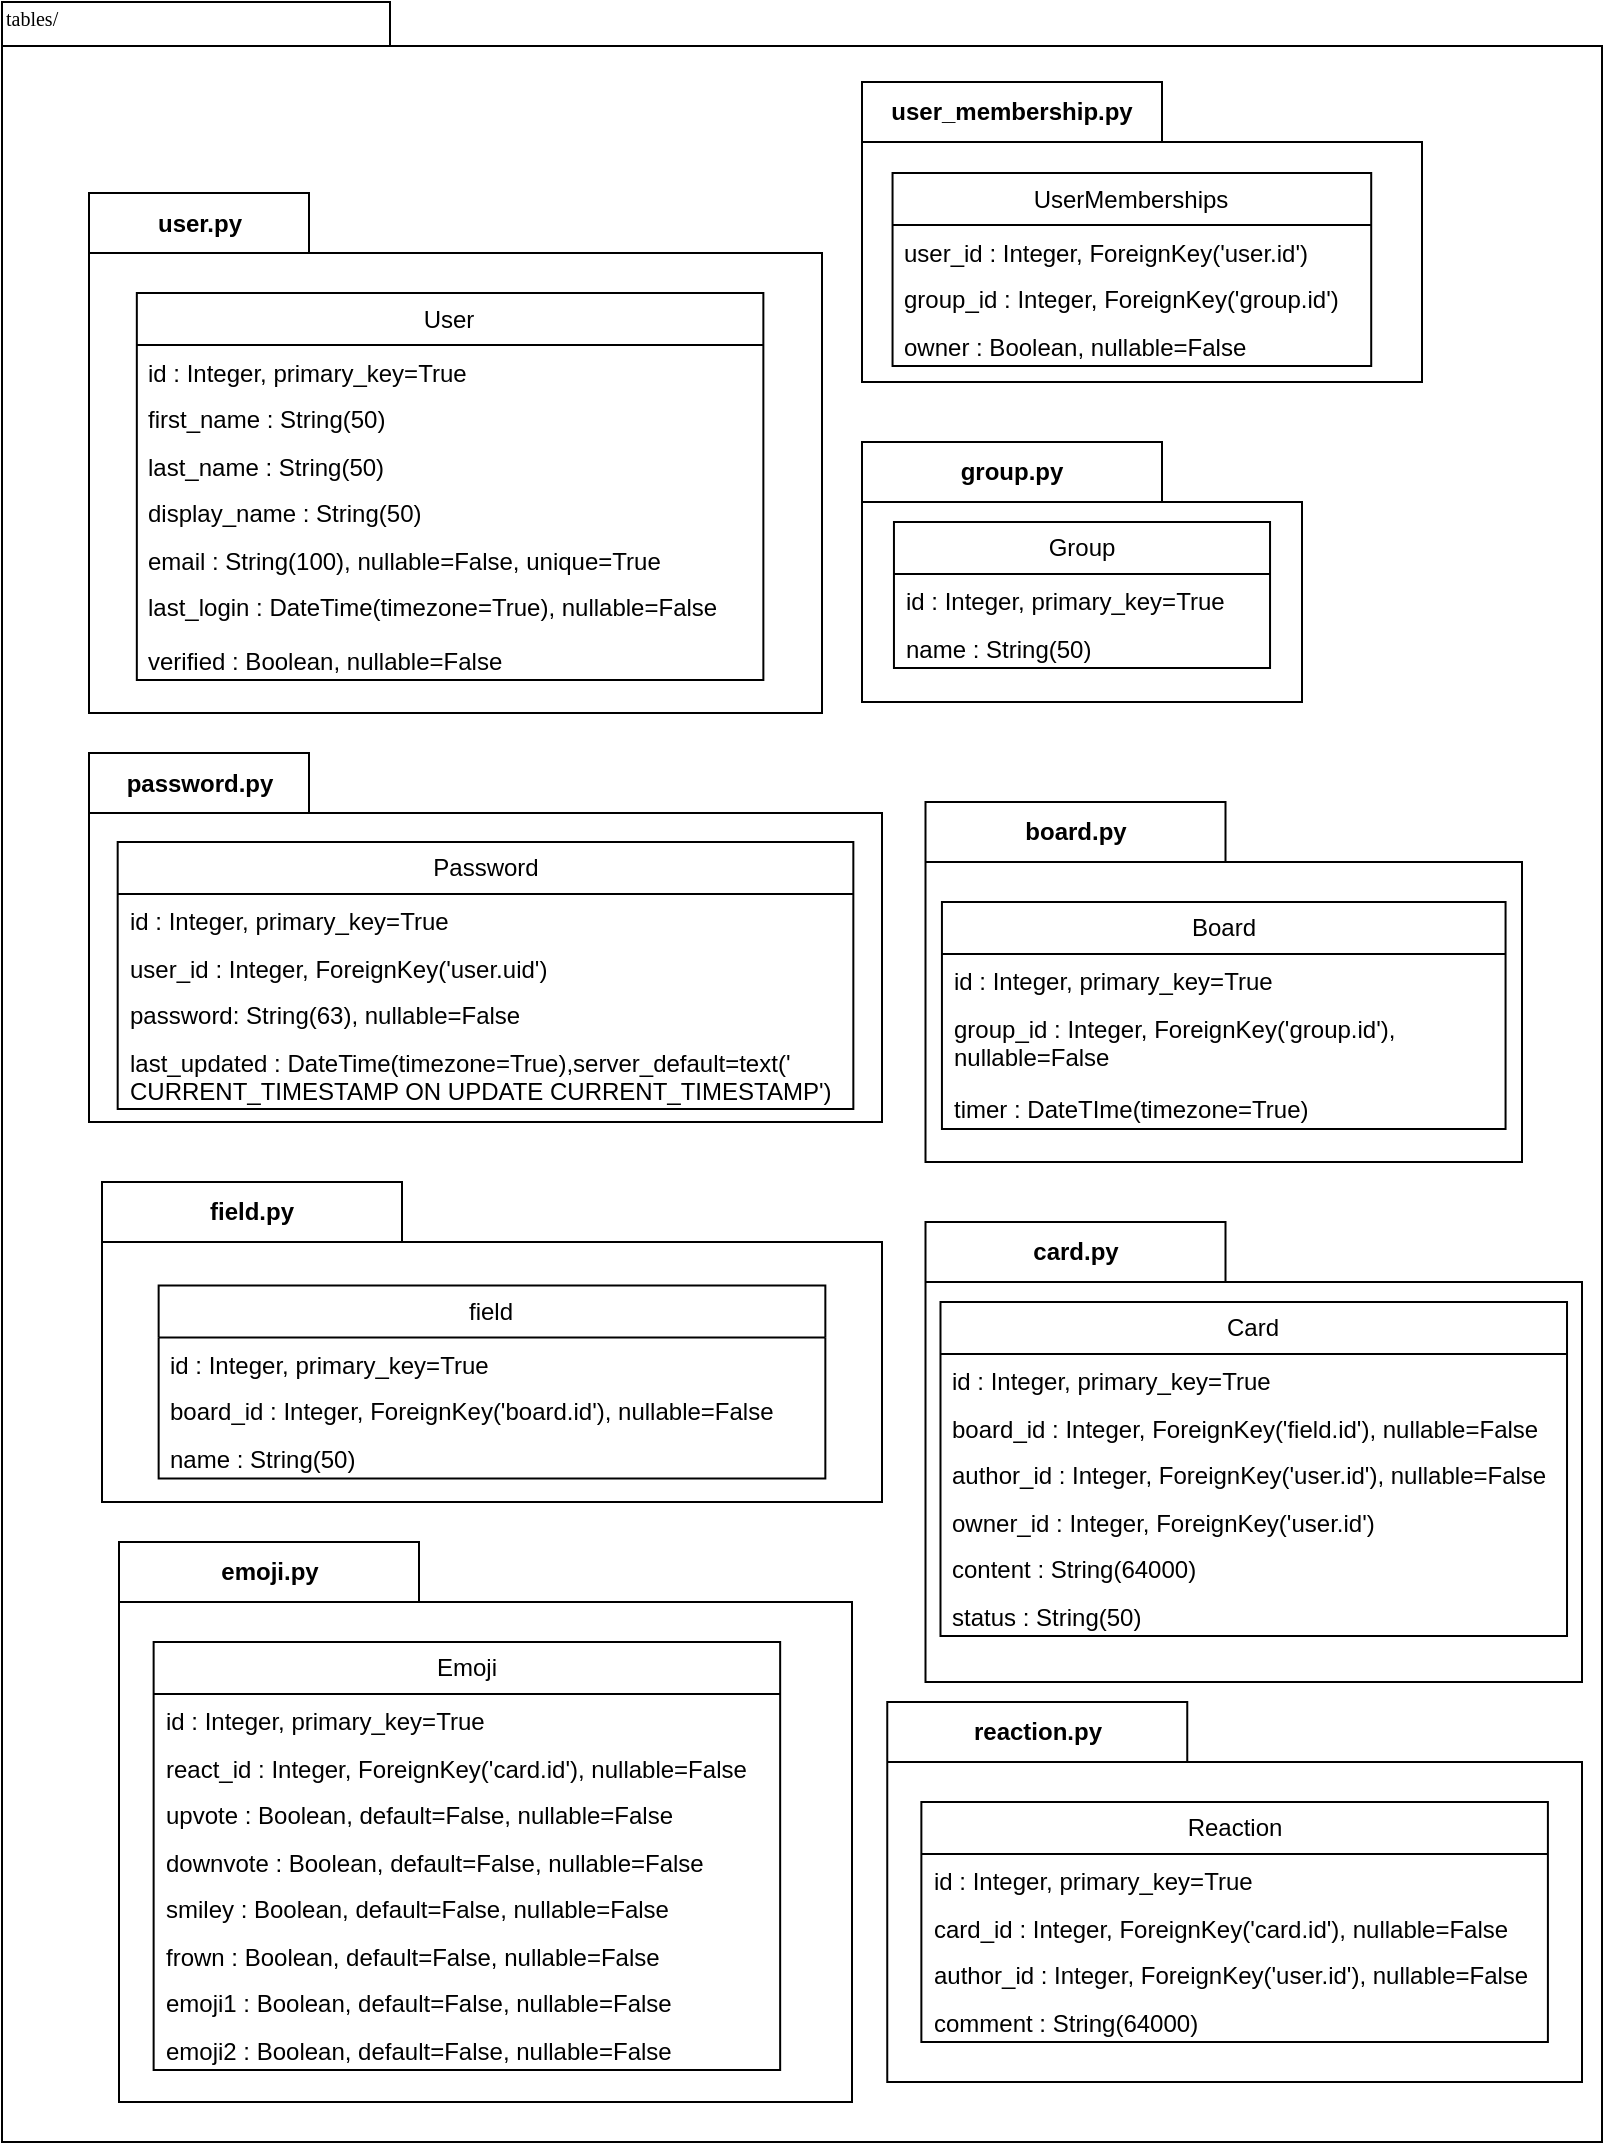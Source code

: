 <mxfile version="23.1.1" type="github">
  <diagram name="Page-1" id="b5b7bab2-c9e2-2cf4-8b2a-24fd1a2a6d21">
    <mxGraphModel dx="3131" dy="309" grid="1" gridSize="10" guides="1" tooltips="1" connect="1" arrows="1" fold="1" page="1" pageScale="1" pageWidth="827" pageHeight="1169" background="none" math="0" shadow="0">
      <root>
        <mxCell id="0" />
        <mxCell id="1" parent="0" />
        <mxCell id="oABOveACmjRv8DOEJNGW-1" value="" style="shape=folder;fontStyle=1;spacingTop=10;tabWidth=194;tabHeight=22;tabPosition=left;html=1;rounded=0;shadow=0;comic=0;labelBackgroundColor=none;strokeWidth=1;fillColor=none;fontFamily=Verdana;fontSize=10;align=center;" parent="1" vertex="1">
          <mxGeometry x="-2470" y="10" width="800" height="1070" as="geometry" />
        </mxCell>
        <mxCell id="oABOveACmjRv8DOEJNGW-2" value="tables/" style="text;html=1;align=left;verticalAlign=top;spacingTop=-4;fontSize=10;fontFamily=Verdana" parent="1" vertex="1">
          <mxGeometry x="-2470" y="10" width="190" height="20" as="geometry" />
        </mxCell>
        <mxCell id="oABOveACmjRv8DOEJNGW-3" value="user.py" style="shape=folder;fontStyle=1;tabWidth=110;tabHeight=30;tabPosition=left;html=1;boundedLbl=1;labelInHeader=1;container=1;collapsible=0;whiteSpace=wrap;" parent="1" vertex="1">
          <mxGeometry x="-2426.5" y="105.5" width="366.5" height="260" as="geometry" />
        </mxCell>
        <mxCell id="oABOveACmjRv8DOEJNGW-4" value="" style="html=1;strokeColor=none;resizeWidth=1;resizeHeight=1;fillColor=none;part=1;connectable=0;allowArrows=0;deletable=0;whiteSpace=wrap;" parent="oABOveACmjRv8DOEJNGW-3" vertex="1">
          <mxGeometry width="366.5" height="143" relative="1" as="geometry">
            <mxPoint y="30" as="offset" />
          </mxGeometry>
        </mxCell>
        <mxCell id="oABOveACmjRv8DOEJNGW-5" value="User" style="swimlane;fontStyle=0;childLayout=stackLayout;horizontal=1;startSize=26;fillColor=none;horizontalStack=0;resizeParent=1;resizeParentMax=0;resizeLast=0;collapsible=1;marginBottom=0;whiteSpace=wrap;html=1;" parent="oABOveACmjRv8DOEJNGW-3" vertex="1">
          <mxGeometry x="23.915" y="50" width="313.265" height="193.5" as="geometry">
            <mxRectangle x="30" y="66.671" width="70" height="30" as="alternateBounds" />
          </mxGeometry>
        </mxCell>
        <mxCell id="oABOveACmjRv8DOEJNGW-6" value="id : Integer, primary_key=True" style="text;strokeColor=none;fillColor=none;align=left;verticalAlign=top;spacingLeft=4;spacingRight=4;overflow=hidden;rotatable=0;points=[[0,0.5],[1,0.5]];portConstraint=eastwest;whiteSpace=wrap;html=1;" parent="oABOveACmjRv8DOEJNGW-5" vertex="1">
          <mxGeometry y="26" width="313.265" height="23.5" as="geometry" />
        </mxCell>
        <mxCell id="oABOveACmjRv8DOEJNGW-7" value="first_name : String(50)" style="text;strokeColor=none;fillColor=none;align=left;verticalAlign=top;spacingLeft=4;spacingRight=4;overflow=hidden;rotatable=0;points=[[0,0.5],[1,0.5]];portConstraint=eastwest;whiteSpace=wrap;html=1;" parent="oABOveACmjRv8DOEJNGW-5" vertex="1">
          <mxGeometry y="49.5" width="313.265" height="23.5" as="geometry" />
        </mxCell>
        <mxCell id="oABOveACmjRv8DOEJNGW-8" value="last_name : String(50)" style="text;strokeColor=none;fillColor=none;align=left;verticalAlign=top;spacingLeft=4;spacingRight=4;overflow=hidden;rotatable=0;points=[[0,0.5],[1,0.5]];portConstraint=eastwest;whiteSpace=wrap;html=1;" parent="oABOveACmjRv8DOEJNGW-5" vertex="1">
          <mxGeometry y="73" width="313.265" height="23.5" as="geometry" />
        </mxCell>
        <mxCell id="oABOveACmjRv8DOEJNGW-9" value="display_name : String(50)" style="text;strokeColor=none;fillColor=none;align=left;verticalAlign=top;spacingLeft=4;spacingRight=4;overflow=hidden;rotatable=0;points=[[0,0.5],[1,0.5]];portConstraint=eastwest;whiteSpace=wrap;html=1;" parent="oABOveACmjRv8DOEJNGW-5" vertex="1">
          <mxGeometry y="96.5" width="313.265" height="23.5" as="geometry" />
        </mxCell>
        <mxCell id="W8n6qhtvVjuEU07JGuD6-1" value="email : String(100), nullable=False, unique=True" style="text;strokeColor=none;fillColor=none;align=left;verticalAlign=top;spacingLeft=4;spacingRight=4;overflow=hidden;rotatable=0;points=[[0,0.5],[1,0.5]];portConstraint=eastwest;whiteSpace=wrap;html=1;" parent="oABOveACmjRv8DOEJNGW-5" vertex="1">
          <mxGeometry y="120" width="313.265" height="23.5" as="geometry" />
        </mxCell>
        <mxCell id="W8n6qhtvVjuEU07JGuD6-3" value="last_login : DateTime(timezone=True), nullable=False" style="text;strokeColor=none;fillColor=none;align=left;verticalAlign=top;spacingLeft=4;spacingRight=4;overflow=hidden;rotatable=0;points=[[0,0.5],[1,0.5]];portConstraint=eastwest;whiteSpace=wrap;html=1;" parent="oABOveACmjRv8DOEJNGW-5" vertex="1">
          <mxGeometry y="143.5" width="313.265" height="26.5" as="geometry" />
        </mxCell>
        <mxCell id="W8n6qhtvVjuEU07JGuD6-2" value="verified : Boolean, nullable=False" style="text;strokeColor=none;fillColor=none;align=left;verticalAlign=top;spacingLeft=4;spacingRight=4;overflow=hidden;rotatable=0;points=[[0,0.5],[1,0.5]];portConstraint=eastwest;whiteSpace=wrap;html=1;" parent="oABOveACmjRv8DOEJNGW-5" vertex="1">
          <mxGeometry y="170" width="313.265" height="23.5" as="geometry" />
        </mxCell>
        <mxCell id="oABOveACmjRv8DOEJNGW-14" value="password.py" style="shape=folder;fontStyle=1;tabWidth=110;tabHeight=30;tabPosition=left;html=1;boundedLbl=1;labelInHeader=1;container=1;collapsible=0;whiteSpace=wrap;" parent="1" vertex="1">
          <mxGeometry x="-2426.5" y="385.5" width="396.5" height="184.5" as="geometry" />
        </mxCell>
        <mxCell id="oABOveACmjRv8DOEJNGW-15" value="" style="html=1;strokeColor=none;resizeWidth=1;resizeHeight=1;fillColor=none;part=1;connectable=0;allowArrows=0;deletable=0;whiteSpace=wrap;" parent="oABOveACmjRv8DOEJNGW-14" vertex="1">
          <mxGeometry width="396.5" height="98.603" relative="1" as="geometry">
            <mxPoint y="30" as="offset" />
          </mxGeometry>
        </mxCell>
        <mxCell id="oABOveACmjRv8DOEJNGW-16" value="Password" style="swimlane;fontStyle=0;childLayout=stackLayout;horizontal=1;startSize=26;fillColor=none;horizontalStack=0;resizeParent=1;resizeParentMax=0;resizeLast=0;collapsible=1;marginBottom=0;whiteSpace=wrap;html=1;" parent="oABOveACmjRv8DOEJNGW-14" vertex="1">
          <mxGeometry x="14.34" y="44.5" width="367.83" height="133.5" as="geometry">
            <mxRectangle x="30" y="66.671" width="70" height="30" as="alternateBounds" />
          </mxGeometry>
        </mxCell>
        <mxCell id="oABOveACmjRv8DOEJNGW-17" value="id : Integer, primary_key=True" style="text;strokeColor=none;fillColor=none;align=left;verticalAlign=top;spacingLeft=4;spacingRight=4;overflow=hidden;rotatable=0;points=[[0,0.5],[1,0.5]];portConstraint=eastwest;whiteSpace=wrap;html=1;" parent="oABOveACmjRv8DOEJNGW-16" vertex="1">
          <mxGeometry y="26" width="367.83" height="23.5" as="geometry" />
        </mxCell>
        <mxCell id="W8n6qhtvVjuEU07JGuD6-12" value="user_id : Integer,&amp;nbsp;ForeignKey(&#39;user.uid&#39;)" style="text;strokeColor=none;fillColor=none;align=left;verticalAlign=top;spacingLeft=4;spacingRight=4;overflow=hidden;rotatable=0;points=[[0,0.5],[1,0.5]];portConstraint=eastwest;whiteSpace=wrap;html=1;" parent="oABOveACmjRv8DOEJNGW-16" vertex="1">
          <mxGeometry y="49.5" width="367.83" height="23.5" as="geometry" />
        </mxCell>
        <mxCell id="oABOveACmjRv8DOEJNGW-18" value="password: String(63), nullable=False" style="text;strokeColor=none;fillColor=none;align=left;verticalAlign=top;spacingLeft=4;spacingRight=4;overflow=hidden;rotatable=0;points=[[0,0.5],[1,0.5]];portConstraint=eastwest;whiteSpace=wrap;html=1;" parent="oABOveACmjRv8DOEJNGW-16" vertex="1">
          <mxGeometry y="73" width="367.83" height="23.5" as="geometry" />
        </mxCell>
        <mxCell id="oABOveACmjRv8DOEJNGW-19" value="last_updated : DateTime(timezone=True),server_default=text(&#39;&lt;br&gt;CURRENT_TIMESTAMP ON UPDATE CURRENT_TIMESTAMP&#39;)" style="text;strokeColor=none;fillColor=none;align=left;verticalAlign=top;spacingLeft=4;spacingRight=4;overflow=hidden;rotatable=0;points=[[0,0.5],[1,0.5]];portConstraint=eastwest;whiteSpace=wrap;html=1;" parent="oABOveACmjRv8DOEJNGW-16" vertex="1">
          <mxGeometry y="96.5" width="367.83" height="37" as="geometry" />
        </mxCell>
        <mxCell id="W8n6qhtvVjuEU07JGuD6-13" value="user_membership.py" style="shape=folder;fontStyle=1;tabWidth=150;tabHeight=30;tabPosition=left;html=1;boundedLbl=1;labelInHeader=1;container=1;collapsible=0;whiteSpace=wrap;" parent="1" vertex="1">
          <mxGeometry x="-2040" y="50" width="280" height="150" as="geometry" />
        </mxCell>
        <mxCell id="W8n6qhtvVjuEU07JGuD6-14" value="" style="html=1;strokeColor=none;resizeWidth=1;resizeHeight=1;fillColor=none;part=1;connectable=0;allowArrows=0;deletable=0;whiteSpace=wrap;" parent="W8n6qhtvVjuEU07JGuD6-13" vertex="1">
          <mxGeometry width="280.0" height="82.5" relative="1" as="geometry">
            <mxPoint y="30" as="offset" />
          </mxGeometry>
        </mxCell>
        <mxCell id="W8n6qhtvVjuEU07JGuD6-15" value="UserMemberships" style="swimlane;fontStyle=0;childLayout=stackLayout;horizontal=1;startSize=26;fillColor=none;horizontalStack=0;resizeParent=1;resizeParentMax=0;resizeLast=0;collapsible=1;marginBottom=0;whiteSpace=wrap;html=1;" parent="W8n6qhtvVjuEU07JGuD6-13" vertex="1">
          <mxGeometry x="15.276" y="45.5" width="239.329" height="96.5" as="geometry">
            <mxRectangle x="30" y="66.671" width="70" height="30" as="alternateBounds" />
          </mxGeometry>
        </mxCell>
        <mxCell id="W8n6qhtvVjuEU07JGuD6-16" value="user_id : Integer, ForeignKey(&#39;user.id&#39;)" style="text;strokeColor=none;fillColor=none;align=left;verticalAlign=top;spacingLeft=4;spacingRight=4;overflow=hidden;rotatable=0;points=[[0,0.5],[1,0.5]];portConstraint=eastwest;whiteSpace=wrap;html=1;" parent="W8n6qhtvVjuEU07JGuD6-15" vertex="1">
          <mxGeometry y="26" width="239.329" height="23.5" as="geometry" />
        </mxCell>
        <mxCell id="W8n6qhtvVjuEU07JGuD6-17" value="group_id : Integer, ForeignKey(&#39;group.id&#39;)" style="text;strokeColor=none;fillColor=none;align=left;verticalAlign=top;spacingLeft=4;spacingRight=4;overflow=hidden;rotatable=0;points=[[0,0.5],[1,0.5]];portConstraint=eastwest;whiteSpace=wrap;html=1;" parent="W8n6qhtvVjuEU07JGuD6-15" vertex="1">
          <mxGeometry y="49.5" width="239.329" height="23.5" as="geometry" />
        </mxCell>
        <mxCell id="W8n6qhtvVjuEU07JGuD6-22" value="owner : Boolean, nullable=False" style="text;strokeColor=none;fillColor=none;align=left;verticalAlign=top;spacingLeft=4;spacingRight=4;overflow=hidden;rotatable=0;points=[[0,0.5],[1,0.5]];portConstraint=eastwest;whiteSpace=wrap;html=1;" parent="W8n6qhtvVjuEU07JGuD6-15" vertex="1">
          <mxGeometry y="73" width="239.329" height="23.5" as="geometry" />
        </mxCell>
        <mxCell id="W8n6qhtvVjuEU07JGuD6-23" value="group.py" style="shape=folder;fontStyle=1;tabWidth=150;tabHeight=30;tabPosition=left;html=1;boundedLbl=1;labelInHeader=1;container=1;collapsible=0;whiteSpace=wrap;" parent="1" vertex="1">
          <mxGeometry x="-2040" y="230" width="220" height="130" as="geometry" />
        </mxCell>
        <mxCell id="W8n6qhtvVjuEU07JGuD6-24" value="" style="html=1;strokeColor=none;resizeWidth=1;resizeHeight=1;fillColor=none;part=1;connectable=0;allowArrows=0;deletable=0;whiteSpace=wrap;" parent="W8n6qhtvVjuEU07JGuD6-23" vertex="1">
          <mxGeometry width="220.0" height="71.5" relative="1" as="geometry">
            <mxPoint y="30" as="offset" />
          </mxGeometry>
        </mxCell>
        <mxCell id="W8n6qhtvVjuEU07JGuD6-25" value="Group" style="swimlane;fontStyle=0;childLayout=stackLayout;horizontal=1;startSize=26;fillColor=none;horizontalStack=0;resizeParent=1;resizeParentMax=0;resizeLast=0;collapsible=1;marginBottom=0;whiteSpace=wrap;html=1;" parent="W8n6qhtvVjuEU07JGuD6-23" vertex="1">
          <mxGeometry x="15.976" y="40" width="188.044" height="73" as="geometry">
            <mxRectangle x="30" y="66.671" width="70" height="30" as="alternateBounds" />
          </mxGeometry>
        </mxCell>
        <mxCell id="W8n6qhtvVjuEU07JGuD6-27" value="id : Integer, primary_key=True" style="text;strokeColor=none;fillColor=none;align=left;verticalAlign=top;spacingLeft=4;spacingRight=4;overflow=hidden;rotatable=0;points=[[0,0.5],[1,0.5]];portConstraint=eastwest;whiteSpace=wrap;html=1;" parent="W8n6qhtvVjuEU07JGuD6-25" vertex="1">
          <mxGeometry y="26" width="188.044" height="23.5" as="geometry" />
        </mxCell>
        <mxCell id="W8n6qhtvVjuEU07JGuD6-28" value="name : String(50)" style="text;strokeColor=none;fillColor=none;align=left;verticalAlign=top;spacingLeft=4;spacingRight=4;overflow=hidden;rotatable=0;points=[[0,0.5],[1,0.5]];portConstraint=eastwest;whiteSpace=wrap;html=1;" parent="W8n6qhtvVjuEU07JGuD6-25" vertex="1">
          <mxGeometry y="49.5" width="188.044" height="23.5" as="geometry" />
        </mxCell>
        <mxCell id="W8n6qhtvVjuEU07JGuD6-29" value="board.py" style="shape=folder;fontStyle=1;tabWidth=150;tabHeight=30;tabPosition=left;html=1;boundedLbl=1;labelInHeader=1;container=1;collapsible=0;whiteSpace=wrap;" parent="1" vertex="1">
          <mxGeometry x="-2008.25" y="410" width="298.25" height="180" as="geometry" />
        </mxCell>
        <mxCell id="W8n6qhtvVjuEU07JGuD6-30" value="" style="html=1;strokeColor=none;resizeWidth=1;resizeHeight=1;fillColor=none;part=1;connectable=0;allowArrows=0;deletable=0;whiteSpace=wrap;" parent="W8n6qhtvVjuEU07JGuD6-29" vertex="1">
          <mxGeometry width="298.25" height="99.0" relative="1" as="geometry">
            <mxPoint y="30" as="offset" />
          </mxGeometry>
        </mxCell>
        <mxCell id="W8n6qhtvVjuEU07JGuD6-31" value="Board" style="swimlane;fontStyle=0;childLayout=stackLayout;horizontal=1;startSize=26;fillColor=none;horizontalStack=0;resizeParent=1;resizeParentMax=0;resizeLast=0;collapsible=1;marginBottom=0;whiteSpace=wrap;html=1;" parent="W8n6qhtvVjuEU07JGuD6-29" vertex="1">
          <mxGeometry x="8.22" y="50" width="281.81" height="113.5" as="geometry">
            <mxRectangle x="30" y="66.671" width="70" height="30" as="alternateBounds" />
          </mxGeometry>
        </mxCell>
        <mxCell id="W8n6qhtvVjuEU07JGuD6-32" value="id : Integer, primary_key=True" style="text;strokeColor=none;fillColor=none;align=left;verticalAlign=top;spacingLeft=4;spacingRight=4;overflow=hidden;rotatable=0;points=[[0,0.5],[1,0.5]];portConstraint=eastwest;whiteSpace=wrap;html=1;" parent="W8n6qhtvVjuEU07JGuD6-31" vertex="1">
          <mxGeometry y="26" width="281.81" height="23.5" as="geometry" />
        </mxCell>
        <mxCell id="W8n6qhtvVjuEU07JGuD6-34" value="group_id : Integer, ForeignKey(&#39;group.id&#39;), nullable=False" style="text;strokeColor=none;fillColor=none;align=left;verticalAlign=top;spacingLeft=4;spacingRight=4;overflow=hidden;rotatable=0;points=[[0,0.5],[1,0.5]];portConstraint=eastwest;whiteSpace=wrap;html=1;" parent="W8n6qhtvVjuEU07JGuD6-31" vertex="1">
          <mxGeometry y="49.5" width="281.81" height="40.5" as="geometry" />
        </mxCell>
        <mxCell id="W8n6qhtvVjuEU07JGuD6-33" value="timer : DateTIme(timezone=True)" style="text;strokeColor=none;fillColor=none;align=left;verticalAlign=top;spacingLeft=4;spacingRight=4;overflow=hidden;rotatable=0;points=[[0,0.5],[1,0.5]];portConstraint=eastwest;whiteSpace=wrap;html=1;" parent="W8n6qhtvVjuEU07JGuD6-31" vertex="1">
          <mxGeometry y="90" width="281.81" height="23.5" as="geometry" />
        </mxCell>
        <mxCell id="W8n6qhtvVjuEU07JGuD6-35" value="field.py" style="shape=folder;fontStyle=1;tabWidth=150;tabHeight=30;tabPosition=left;html=1;boundedLbl=1;labelInHeader=1;container=1;collapsible=0;whiteSpace=wrap;" parent="1" vertex="1">
          <mxGeometry x="-2420" y="600" width="390" height="160" as="geometry" />
        </mxCell>
        <mxCell id="W8n6qhtvVjuEU07JGuD6-36" value="" style="html=1;strokeColor=none;resizeWidth=1;resizeHeight=1;fillColor=none;part=1;connectable=0;allowArrows=0;deletable=0;whiteSpace=wrap;" parent="W8n6qhtvVjuEU07JGuD6-35" vertex="1">
          <mxGeometry width="390.0" height="88.0" relative="1" as="geometry">
            <mxPoint y="30" as="offset" />
          </mxGeometry>
        </mxCell>
        <mxCell id="W8n6qhtvVjuEU07JGuD6-37" value="field" style="swimlane;fontStyle=0;childLayout=stackLayout;horizontal=1;startSize=26;fillColor=none;horizontalStack=0;resizeParent=1;resizeParentMax=0;resizeLast=0;collapsible=1;marginBottom=0;whiteSpace=wrap;html=1;" parent="W8n6qhtvVjuEU07JGuD6-35" vertex="1">
          <mxGeometry x="28.322" y="51.75" width="333.351" height="96.5" as="geometry">
            <mxRectangle x="30" y="66.671" width="70" height="30" as="alternateBounds" />
          </mxGeometry>
        </mxCell>
        <mxCell id="W8n6qhtvVjuEU07JGuD6-38" value="id : Integer, primary_key=True" style="text;strokeColor=none;fillColor=none;align=left;verticalAlign=top;spacingLeft=4;spacingRight=4;overflow=hidden;rotatable=0;points=[[0,0.5],[1,0.5]];portConstraint=eastwest;whiteSpace=wrap;html=1;" parent="W8n6qhtvVjuEU07JGuD6-37" vertex="1">
          <mxGeometry y="26" width="333.351" height="23.5" as="geometry" />
        </mxCell>
        <mxCell id="W8n6qhtvVjuEU07JGuD6-39" value="board_id : Integer, ForeignKey(&#39;board.id&#39;), nullable=False" style="text;strokeColor=none;fillColor=none;align=left;verticalAlign=top;spacingLeft=4;spacingRight=4;overflow=hidden;rotatable=0;points=[[0,0.5],[1,0.5]];portConstraint=eastwest;whiteSpace=wrap;html=1;" parent="W8n6qhtvVjuEU07JGuD6-37" vertex="1">
          <mxGeometry y="49.5" width="333.351" height="23.5" as="geometry" />
        </mxCell>
        <mxCell id="W8n6qhtvVjuEU07JGuD6-41" value="name : String(50)" style="text;strokeColor=none;fillColor=none;align=left;verticalAlign=top;spacingLeft=4;spacingRight=4;overflow=hidden;rotatable=0;points=[[0,0.5],[1,0.5]];portConstraint=eastwest;whiteSpace=wrap;html=1;" parent="W8n6qhtvVjuEU07JGuD6-37" vertex="1">
          <mxGeometry y="73" width="333.351" height="23.5" as="geometry" />
        </mxCell>
        <mxCell id="W8n6qhtvVjuEU07JGuD6-42" value="card.py" style="shape=folder;fontStyle=1;tabWidth=150;tabHeight=30;tabPosition=left;html=1;boundedLbl=1;labelInHeader=1;container=1;collapsible=0;whiteSpace=wrap;" parent="1" vertex="1">
          <mxGeometry x="-2008.25" y="620" width="328.25" height="230" as="geometry" />
        </mxCell>
        <mxCell id="W8n6qhtvVjuEU07JGuD6-43" value="" style="html=1;strokeColor=none;resizeWidth=1;resizeHeight=1;fillColor=none;part=1;connectable=0;allowArrows=0;deletable=0;whiteSpace=wrap;" parent="W8n6qhtvVjuEU07JGuD6-42" vertex="1">
          <mxGeometry width="328.25" height="126.5" relative="1" as="geometry">
            <mxPoint y="30" as="offset" />
          </mxGeometry>
        </mxCell>
        <mxCell id="W8n6qhtvVjuEU07JGuD6-44" value="Card" style="swimlane;fontStyle=0;childLayout=stackLayout;horizontal=1;startSize=26;fillColor=none;horizontalStack=0;resizeParent=1;resizeParentMax=0;resizeLast=0;collapsible=1;marginBottom=0;whiteSpace=wrap;html=1;" parent="W8n6qhtvVjuEU07JGuD6-42" vertex="1">
          <mxGeometry x="7.495" y="40" width="313.265" height="167" as="geometry">
            <mxRectangle x="30" y="66.671" width="70" height="30" as="alternateBounds" />
          </mxGeometry>
        </mxCell>
        <mxCell id="W8n6qhtvVjuEU07JGuD6-45" value="id : Integer, primary_key=True" style="text;strokeColor=none;fillColor=none;align=left;verticalAlign=top;spacingLeft=4;spacingRight=4;overflow=hidden;rotatable=0;points=[[0,0.5],[1,0.5]];portConstraint=eastwest;whiteSpace=wrap;html=1;" parent="W8n6qhtvVjuEU07JGuD6-44" vertex="1">
          <mxGeometry y="26" width="313.265" height="23.5" as="geometry" />
        </mxCell>
        <mxCell id="W8n6qhtvVjuEU07JGuD6-46" value="board_id : Integer, ForeignKey(&#39;field.id&#39;), nullable=False" style="text;strokeColor=none;fillColor=none;align=left;verticalAlign=top;spacingLeft=4;spacingRight=4;overflow=hidden;rotatable=0;points=[[0,0.5],[1,0.5]];portConstraint=eastwest;whiteSpace=wrap;html=1;" parent="W8n6qhtvVjuEU07JGuD6-44" vertex="1">
          <mxGeometry y="49.5" width="313.265" height="23.5" as="geometry" />
        </mxCell>
        <mxCell id="W8n6qhtvVjuEU07JGuD6-47" value="author_id : Integer, ForeignKey(&#39;user.id&#39;), nullable=False" style="text;strokeColor=none;fillColor=none;align=left;verticalAlign=top;spacingLeft=4;spacingRight=4;overflow=hidden;rotatable=0;points=[[0,0.5],[1,0.5]];portConstraint=eastwest;whiteSpace=wrap;html=1;" parent="W8n6qhtvVjuEU07JGuD6-44" vertex="1">
          <mxGeometry y="73" width="313.265" height="23.5" as="geometry" />
        </mxCell>
        <mxCell id="W8n6qhtvVjuEU07JGuD6-49" value="owner_id : Integer, ForeignKey(&#39;user.id&#39;)" style="text;strokeColor=none;fillColor=none;align=left;verticalAlign=top;spacingLeft=4;spacingRight=4;overflow=hidden;rotatable=0;points=[[0,0.5],[1,0.5]];portConstraint=eastwest;whiteSpace=wrap;html=1;" parent="W8n6qhtvVjuEU07JGuD6-44" vertex="1">
          <mxGeometry y="96.5" width="313.265" height="23.5" as="geometry" />
        </mxCell>
        <mxCell id="W8n6qhtvVjuEU07JGuD6-50" value="content : String(64000)" style="text;strokeColor=none;fillColor=none;align=left;verticalAlign=top;spacingLeft=4;spacingRight=4;overflow=hidden;rotatable=0;points=[[0,0.5],[1,0.5]];portConstraint=eastwest;whiteSpace=wrap;html=1;" parent="W8n6qhtvVjuEU07JGuD6-44" vertex="1">
          <mxGeometry y="120" width="313.265" height="23.5" as="geometry" />
        </mxCell>
        <mxCell id="W8n6qhtvVjuEU07JGuD6-51" value="status : String(50)" style="text;strokeColor=none;fillColor=none;align=left;verticalAlign=top;spacingLeft=4;spacingRight=4;overflow=hidden;rotatable=0;points=[[0,0.5],[1,0.5]];portConstraint=eastwest;whiteSpace=wrap;html=1;" parent="W8n6qhtvVjuEU07JGuD6-44" vertex="1">
          <mxGeometry y="143.5" width="313.265" height="23.5" as="geometry" />
        </mxCell>
        <mxCell id="W8n6qhtvVjuEU07JGuD6-52" value="reaction.py" style="shape=folder;fontStyle=1;tabWidth=150;tabHeight=30;tabPosition=left;html=1;boundedLbl=1;labelInHeader=1;container=1;collapsible=0;whiteSpace=wrap;" parent="1" vertex="1">
          <mxGeometry x="-2027.37" y="860" width="347.37" height="190" as="geometry" />
        </mxCell>
        <mxCell id="W8n6qhtvVjuEU07JGuD6-53" value="" style="html=1;strokeColor=none;resizeWidth=1;resizeHeight=1;fillColor=none;part=1;connectable=0;allowArrows=0;deletable=0;whiteSpace=wrap;" parent="W8n6qhtvVjuEU07JGuD6-52" vertex="1">
          <mxGeometry width="347.37" height="104.5" relative="1" as="geometry">
            <mxPoint y="30" as="offset" />
          </mxGeometry>
        </mxCell>
        <mxCell id="W8n6qhtvVjuEU07JGuD6-54" value="Reaction" style="swimlane;fontStyle=0;childLayout=stackLayout;horizontal=1;startSize=26;fillColor=none;horizontalStack=0;resizeParent=1;resizeParentMax=0;resizeLast=0;collapsible=1;marginBottom=0;whiteSpace=wrap;html=1;" parent="W8n6qhtvVjuEU07JGuD6-52" vertex="1">
          <mxGeometry x="17.055" y="50" width="313.265" height="120" as="geometry">
            <mxRectangle x="30" y="66.671" width="70" height="30" as="alternateBounds" />
          </mxGeometry>
        </mxCell>
        <mxCell id="W8n6qhtvVjuEU07JGuD6-55" value="id : Integer, primary_key=True" style="text;strokeColor=none;fillColor=none;align=left;verticalAlign=top;spacingLeft=4;spacingRight=4;overflow=hidden;rotatable=0;points=[[0,0.5],[1,0.5]];portConstraint=eastwest;whiteSpace=wrap;html=1;" parent="W8n6qhtvVjuEU07JGuD6-54" vertex="1">
          <mxGeometry y="26" width="313.265" height="23.5" as="geometry" />
        </mxCell>
        <mxCell id="W8n6qhtvVjuEU07JGuD6-56" value="card_id : Integer, ForeignKey(&#39;card.id&#39;), nullable=False" style="text;strokeColor=none;fillColor=none;align=left;verticalAlign=top;spacingLeft=4;spacingRight=4;overflow=hidden;rotatable=0;points=[[0,0.5],[1,0.5]];portConstraint=eastwest;whiteSpace=wrap;html=1;" parent="W8n6qhtvVjuEU07JGuD6-54" vertex="1">
          <mxGeometry y="49.5" width="313.265" height="23.5" as="geometry" />
        </mxCell>
        <mxCell id="W8n6qhtvVjuEU07JGuD6-57" value="author_id : Integer, ForeignKey(&#39;user.id&#39;), nullable=False" style="text;strokeColor=none;fillColor=none;align=left;verticalAlign=top;spacingLeft=4;spacingRight=4;overflow=hidden;rotatable=0;points=[[0,0.5],[1,0.5]];portConstraint=eastwest;whiteSpace=wrap;html=1;" parent="W8n6qhtvVjuEU07JGuD6-54" vertex="1">
          <mxGeometry y="73" width="313.265" height="23.5" as="geometry" />
        </mxCell>
        <mxCell id="W8n6qhtvVjuEU07JGuD6-58" value="comment : String(64000)" style="text;strokeColor=none;fillColor=none;align=left;verticalAlign=top;spacingLeft=4;spacingRight=4;overflow=hidden;rotatable=0;points=[[0,0.5],[1,0.5]];portConstraint=eastwest;whiteSpace=wrap;html=1;" parent="W8n6qhtvVjuEU07JGuD6-54" vertex="1">
          <mxGeometry y="96.5" width="313.265" height="23.5" as="geometry" />
        </mxCell>
        <mxCell id="8Om1DJb0YlR_0cWHdXLa-14" value="emoji.py" style="shape=folder;fontStyle=1;tabWidth=150;tabHeight=30;tabPosition=left;html=1;boundedLbl=1;labelInHeader=1;container=1;collapsible=0;whiteSpace=wrap;" parent="1" vertex="1">
          <mxGeometry x="-2411.5" y="780" width="366.5" height="280" as="geometry" />
        </mxCell>
        <mxCell id="8Om1DJb0YlR_0cWHdXLa-15" value="" style="html=1;strokeColor=none;resizeWidth=1;resizeHeight=1;fillColor=none;part=1;connectable=0;allowArrows=0;deletable=0;whiteSpace=wrap;" parent="8Om1DJb0YlR_0cWHdXLa-14" vertex="1">
          <mxGeometry width="366.5" height="154.0" relative="1" as="geometry">
            <mxPoint y="30" as="offset" />
          </mxGeometry>
        </mxCell>
        <mxCell id="8Om1DJb0YlR_0cWHdXLa-16" value="Emoji" style="swimlane;fontStyle=0;childLayout=stackLayout;horizontal=1;startSize=26;fillColor=none;horizontalStack=0;resizeParent=1;resizeParentMax=0;resizeLast=0;collapsible=1;marginBottom=0;whiteSpace=wrap;html=1;" parent="8Om1DJb0YlR_0cWHdXLa-14" vertex="1">
          <mxGeometry x="17.315" y="50" width="313.265" height="214" as="geometry">
            <mxRectangle x="30" y="66.671" width="70" height="30" as="alternateBounds" />
          </mxGeometry>
        </mxCell>
        <mxCell id="8Om1DJb0YlR_0cWHdXLa-17" value="id : Integer, primary_key=True" style="text;strokeColor=none;fillColor=none;align=left;verticalAlign=top;spacingLeft=4;spacingRight=4;overflow=hidden;rotatable=0;points=[[0,0.5],[1,0.5]];portConstraint=eastwest;whiteSpace=wrap;html=1;" parent="8Om1DJb0YlR_0cWHdXLa-16" vertex="1">
          <mxGeometry y="26" width="313.265" height="23.5" as="geometry" />
        </mxCell>
        <mxCell id="8Om1DJb0YlR_0cWHdXLa-18" value="react_id : Integer, ForeignKey(&#39;card.id&#39;), nullable=False" style="text;strokeColor=none;fillColor=none;align=left;verticalAlign=top;spacingLeft=4;spacingRight=4;overflow=hidden;rotatable=0;points=[[0,0.5],[1,0.5]];portConstraint=eastwest;whiteSpace=wrap;html=1;" parent="8Om1DJb0YlR_0cWHdXLa-16" vertex="1">
          <mxGeometry y="49.5" width="313.265" height="23.5" as="geometry" />
        </mxCell>
        <mxCell id="8Om1DJb0YlR_0cWHdXLa-21" value="upvote : Boolean, default=False, nullable=False" style="text;strokeColor=none;fillColor=none;align=left;verticalAlign=top;spacingLeft=4;spacingRight=4;overflow=hidden;rotatable=0;points=[[0,0.5],[1,0.5]];portConstraint=eastwest;whiteSpace=wrap;html=1;" parent="8Om1DJb0YlR_0cWHdXLa-16" vertex="1">
          <mxGeometry y="73" width="313.265" height="23.5" as="geometry" />
        </mxCell>
        <mxCell id="8Om1DJb0YlR_0cWHdXLa-22" value="downvote : Boolean, default=False, nullable=False" style="text;strokeColor=none;fillColor=none;align=left;verticalAlign=top;spacingLeft=4;spacingRight=4;overflow=hidden;rotatable=0;points=[[0,0.5],[1,0.5]];portConstraint=eastwest;whiteSpace=wrap;html=1;" parent="8Om1DJb0YlR_0cWHdXLa-16" vertex="1">
          <mxGeometry y="96.5" width="313.265" height="23.5" as="geometry" />
        </mxCell>
        <mxCell id="8Om1DJb0YlR_0cWHdXLa-23" value="smiley : Boolean, default=False, nullable=False" style="text;strokeColor=none;fillColor=none;align=left;verticalAlign=top;spacingLeft=4;spacingRight=4;overflow=hidden;rotatable=0;points=[[0,0.5],[1,0.5]];portConstraint=eastwest;whiteSpace=wrap;html=1;" parent="8Om1DJb0YlR_0cWHdXLa-16" vertex="1">
          <mxGeometry y="120" width="313.265" height="23.5" as="geometry" />
        </mxCell>
        <mxCell id="8Om1DJb0YlR_0cWHdXLa-24" value="frown : Boolean, default=False, nullable=False" style="text;strokeColor=none;fillColor=none;align=left;verticalAlign=top;spacingLeft=4;spacingRight=4;overflow=hidden;rotatable=0;points=[[0,0.5],[1,0.5]];portConstraint=eastwest;whiteSpace=wrap;html=1;" parent="8Om1DJb0YlR_0cWHdXLa-16" vertex="1">
          <mxGeometry y="143.5" width="313.265" height="23.5" as="geometry" />
        </mxCell>
        <mxCell id="8Om1DJb0YlR_0cWHdXLa-25" value="emoji1 : Boolean, default=False, nullable=False" style="text;strokeColor=none;fillColor=none;align=left;verticalAlign=top;spacingLeft=4;spacingRight=4;overflow=hidden;rotatable=0;points=[[0,0.5],[1,0.5]];portConstraint=eastwest;whiteSpace=wrap;html=1;" parent="8Om1DJb0YlR_0cWHdXLa-16" vertex="1">
          <mxGeometry y="167" width="313.265" height="23.5" as="geometry" />
        </mxCell>
        <mxCell id="8Om1DJb0YlR_0cWHdXLa-26" value="emoji2 : Boolean, default=False, nullable=False" style="text;strokeColor=none;fillColor=none;align=left;verticalAlign=top;spacingLeft=4;spacingRight=4;overflow=hidden;rotatable=0;points=[[0,0.5],[1,0.5]];portConstraint=eastwest;whiteSpace=wrap;html=1;" parent="8Om1DJb0YlR_0cWHdXLa-16" vertex="1">
          <mxGeometry y="190.5" width="313.265" height="23.5" as="geometry" />
        </mxCell>
      </root>
    </mxGraphModel>
  </diagram>
</mxfile>
